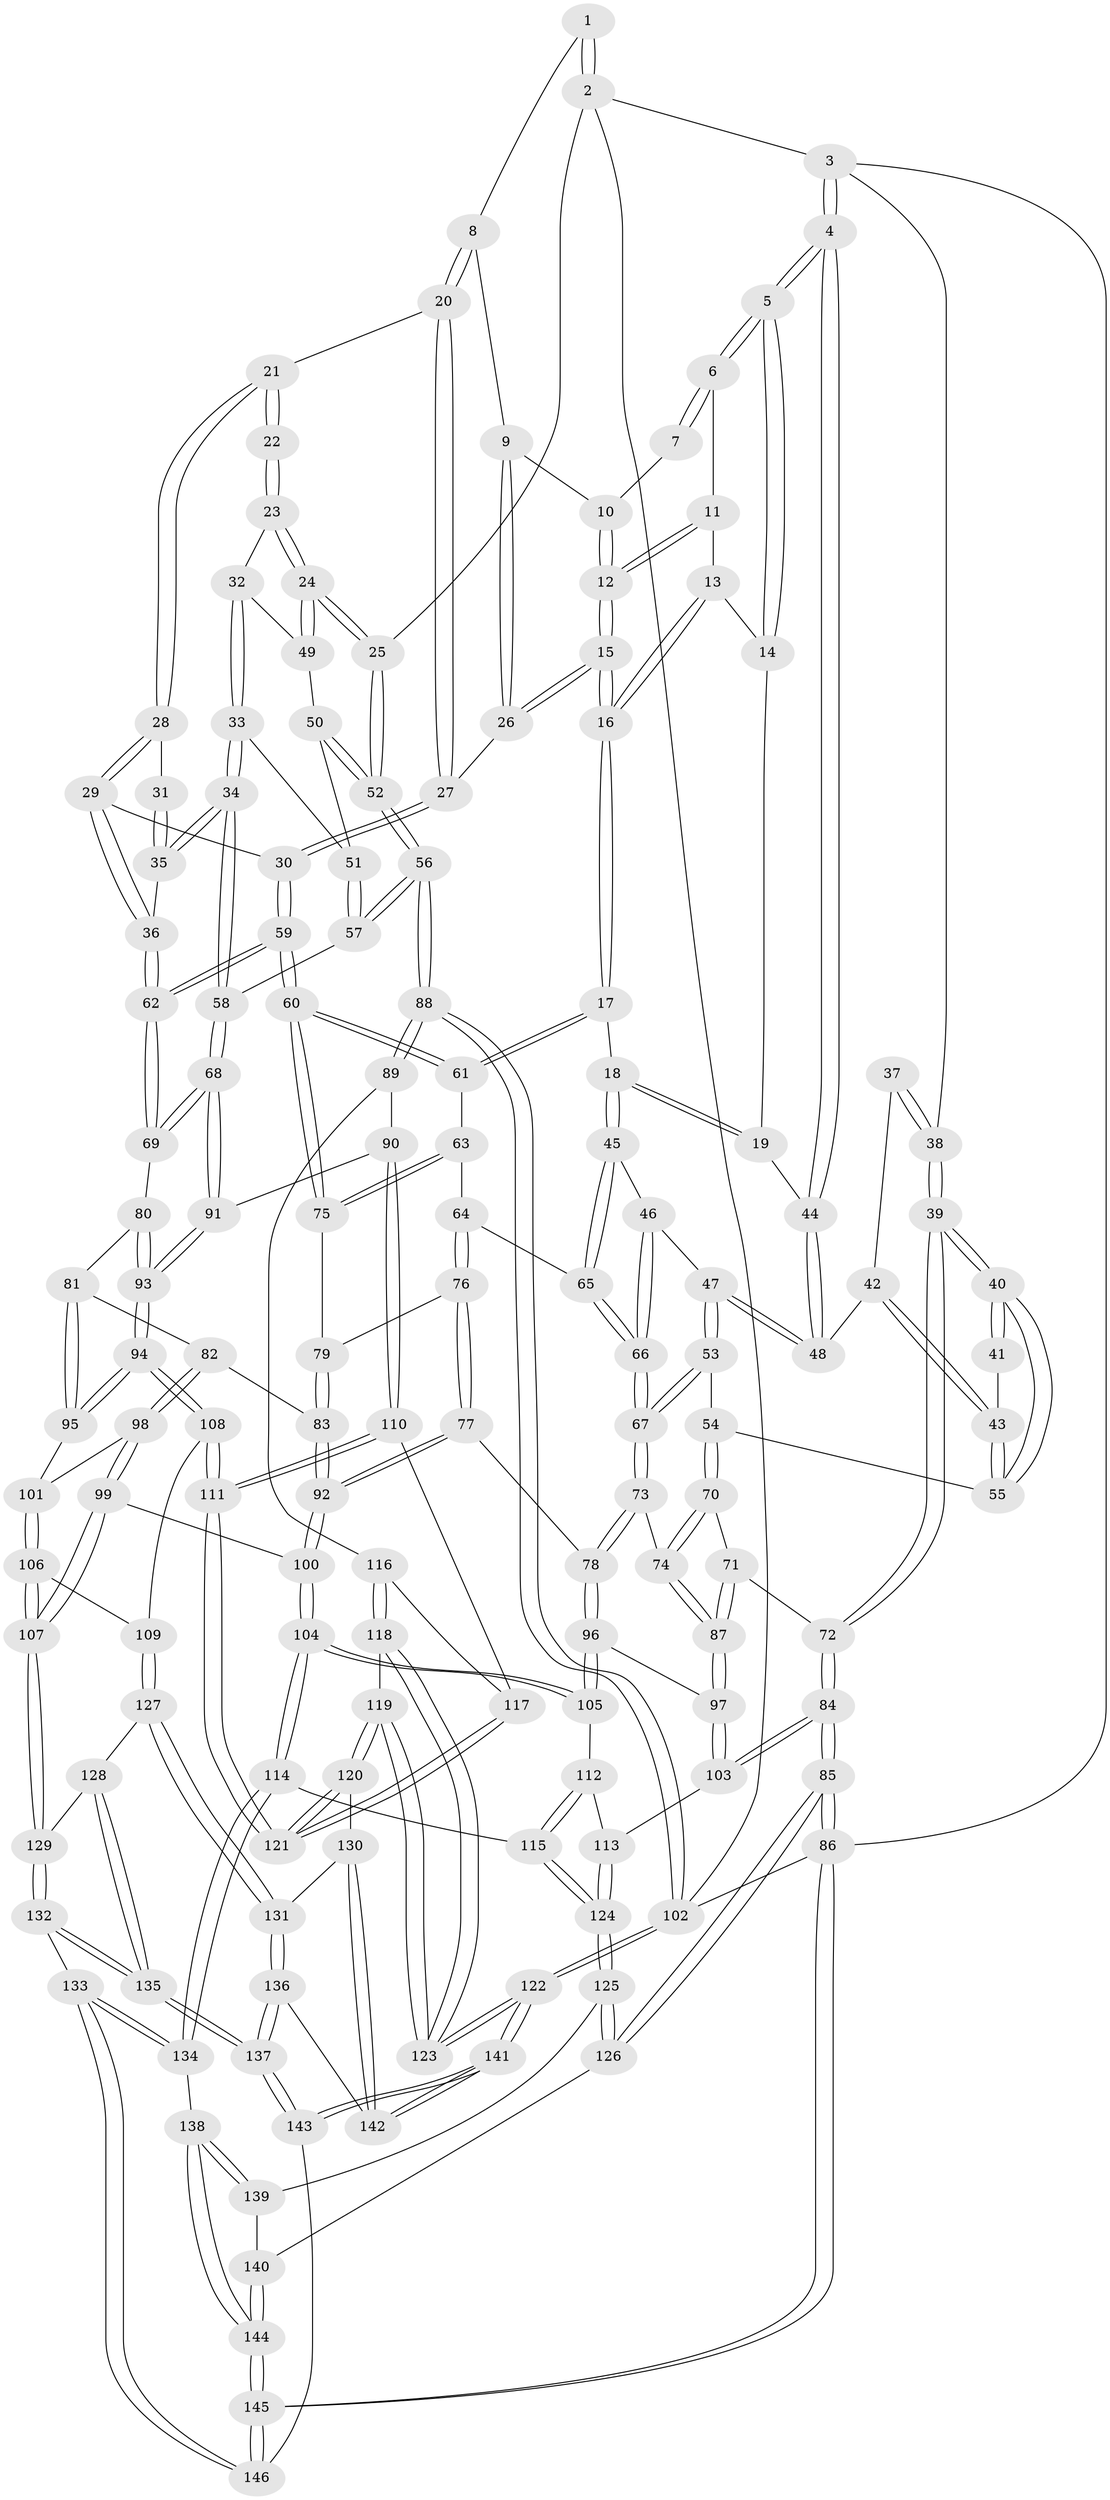 // Generated by graph-tools (version 1.1) at 2025/38/03/09/25 02:38:22]
// undirected, 146 vertices, 362 edges
graph export_dot {
graph [start="1"]
  node [color=gray90,style=filled];
  1 [pos="+0.7258115025450245+0"];
  2 [pos="+1+0"];
  3 [pos="+0+0"];
  4 [pos="+0+0"];
  5 [pos="+0+0"];
  6 [pos="+0.40048233416228596+0"];
  7 [pos="+0.6405146121556361+0"];
  8 [pos="+0.7269086732475758+0.059657523126961695"];
  9 [pos="+0.6196881731227278+0.07965782723914426"];
  10 [pos="+0.605564912536869+0"];
  11 [pos="+0.40428547456322744+0"];
  12 [pos="+0.4856343058838983+0.08376345299529912"];
  13 [pos="+0.3310052961716229+0.04188713222784993"];
  14 [pos="+0.3009799452546054+0.07382305597355135"];
  15 [pos="+0.49590892617597354+0.15479981658603423"];
  16 [pos="+0.488196173558404+0.1601215933367829"];
  17 [pos="+0.45532433995781035+0.19134162686443182"];
  18 [pos="+0.3471505372335138+0.19913298766196227"];
  19 [pos="+0.27434447245715937+0.16576988712940485"];
  20 [pos="+0.7470540892323639+0.08331441745316295"];
  21 [pos="+0.7903921924529637+0.12404291640488964"];
  22 [pos="+0.7959228842355142+0.12621409460008434"];
  23 [pos="+0.8016844726148763+0.12788324401160275"];
  24 [pos="+1+0"];
  25 [pos="+1+0"];
  26 [pos="+0.5354899351028367+0.15812682748879456"];
  27 [pos="+0.5934534170110124+0.19959321676084"];
  28 [pos="+0.6851602147693058+0.19136207362107271"];
  29 [pos="+0.6225633578152584+0.2223136357286593"];
  30 [pos="+0.6166382746018648+0.21975204934139436"];
  31 [pos="+0.7319967856813682+0.22358619450403575"];
  32 [pos="+0.8287911020791393+0.18899446582982893"];
  33 [pos="+0.8298315822168757+0.20555692855875424"];
  34 [pos="+0.7898898072915946+0.36997761531087625"];
  35 [pos="+0.7220953882215394+0.3043757024765096"];
  36 [pos="+0.6446169911288646+0.2481039922929606"];
  37 [pos="+0.11094994322889508+0.17791333276013385"];
  38 [pos="+0+0"];
  39 [pos="+0+0.3167063076526499"];
  40 [pos="+0+0.31609106935195225"];
  41 [pos="+0.10935522591987677+0.23574020905935722"];
  42 [pos="+0.21879797391623002+0.20471571028445518"];
  43 [pos="+0.1475413846475218+0.2775676105377627"];
  44 [pos="+0.26051392987320166+0.16735599295045525"];
  45 [pos="+0.31360233909841856+0.3192625724765393"];
  46 [pos="+0.26274530301629234+0.3168144684977989"];
  47 [pos="+0.24167219923750782+0.31298941360329957"];
  48 [pos="+0.22007710531662414+0.20427487910367287"];
  49 [pos="+0.9569858490556309+0.17829687633905167"];
  50 [pos="+0.9559096319365563+0.24261480508829655"];
  51 [pos="+0.9390048775320585+0.2509838372974263"];
  52 [pos="+1+0.3749901051672292"];
  53 [pos="+0.18080247535909455+0.364245865333806"];
  54 [pos="+0.17465449106084954+0.36425472367324774"];
  55 [pos="+0.1411319667301315+0.2979339843377378"];
  56 [pos="+1+0.42752283957670295"];
  57 [pos="+0.8764058885931815+0.38013267422081104"];
  58 [pos="+0.7951354280274571+0.390147010073429"];
  59 [pos="+0.5431939507986678+0.39122082399033065"];
  60 [pos="+0.5330422041338972+0.3882684381804104"];
  61 [pos="+0.4608964501703612+0.28618386900536585"];
  62 [pos="+0.597947908875566+0.42884305482202456"];
  63 [pos="+0.36589151209127807+0.3790045235628161"];
  64 [pos="+0.3648012375333021+0.3795504040495641"];
  65 [pos="+0.3367349223379753+0.36706185844997785"];
  66 [pos="+0.25973462518216067+0.41478813014835875"];
  67 [pos="+0.25771811582358006+0.4163050186220874"];
  68 [pos="+0.7798312623630895+0.4170084316004077"];
  69 [pos="+0.6139023632483109+0.4443979330750726"];
  70 [pos="+0.12489762809222019+0.4175863001397299"];
  71 [pos="+0+0.4044165453340857"];
  72 [pos="+0+0.3396366073111885"];
  73 [pos="+0.260003124325412+0.5052474072409364"];
  74 [pos="+0.15950411339755147+0.49612631309641947"];
  75 [pos="+0.4933161815945879+0.41140839105886573"];
  76 [pos="+0.37920749253129+0.47932899870950874"];
  77 [pos="+0.35972407419907526+0.5440529914400786"];
  78 [pos="+0.30672373861935087+0.5509525896104586"];
  79 [pos="+0.4774410063595242+0.43047396797688625"];
  80 [pos="+0.6096633112533089+0.4556042944524812"];
  81 [pos="+0.5686289066911873+0.5098406201686233"];
  82 [pos="+0.5339286449318073+0.5361382146540115"];
  83 [pos="+0.4791119395807103+0.5326969140550016"];
  84 [pos="+0+0.7000161636223069"];
  85 [pos="+0+0.7748691521092601"];
  86 [pos="+0+1"];
  87 [pos="+0.10659342317160062+0.5692919149649757"];
  88 [pos="+1+0.5562945693181693"];
  89 [pos="+0.9471050131851962+0.6221598080157278"];
  90 [pos="+0.8567840922639457+0.5814939162348274"];
  91 [pos="+0.7837013826677959+0.43422706926178384"];
  92 [pos="+0.3862631887004048+0.5603612215140021"];
  93 [pos="+0.6756071560773702+0.6235567132883784"];
  94 [pos="+0.674676813564824+0.6326121669515842"];
  95 [pos="+0.6232827535845078+0.6247380998384724"];
  96 [pos="+0.25447271310839487+0.63152334198413"];
  97 [pos="+0.1028789133157892+0.5917940755690272"];
  98 [pos="+0.538204949583305+0.6198407693545467"];
  99 [pos="+0.4561884416978367+0.7051333765755102"];
  100 [pos="+0.45599477711901326+0.7050736075417422"];
  101 [pos="+0.6011483073734806+0.6298506296940454"];
  102 [pos="+1+1"];
  103 [pos="+0.0680718372363564+0.6290052672453165"];
  104 [pos="+0.3316506336645263+0.7652929102983308"];
  105 [pos="+0.2544174774073586+0.6458220295844636"];
  106 [pos="+0.5654254604427953+0.7277704610860682"];
  107 [pos="+0.4859072712958813+0.7336947595743131"];
  108 [pos="+0.7124049808639307+0.6866437090293585"];
  109 [pos="+0.6140709012206765+0.7384868571920563"];
  110 [pos="+0.7223986482504754+0.690145147034497"];
  111 [pos="+0.7218021023144235+0.6905529141595741"];
  112 [pos="+0.2326096941784073+0.6658876687001198"];
  113 [pos="+0.14398919054198484+0.7277369021281664"];
  114 [pos="+0.3144477187185389+0.8035029083513169"];
  115 [pos="+0.21260857599761113+0.8025773737743485"];
  116 [pos="+0.9264803059299509+0.6844861570615192"];
  117 [pos="+0.8599158209889128+0.7062568259123271"];
  118 [pos="+0.922518667664416+0.721238949175526"];
  119 [pos="+0.7827726862038733+0.8334125308192533"];
  120 [pos="+0.7710665913575938+0.8284179134762989"];
  121 [pos="+0.7580960450625567+0.7802048906517991"];
  122 [pos="+1+1"];
  123 [pos="+1+1"];
  124 [pos="+0.14304637269640672+0.8110352853215613"];
  125 [pos="+0.13524237158035018+0.819697398535699"];
  126 [pos="+0.013931892983395953+0.8347883185036328"];
  127 [pos="+0.6225854544457743+0.837930179085223"];
  128 [pos="+0.5286480735760506+0.8307183344096168"];
  129 [pos="+0.4996468902251783+0.8044374148485328"];
  130 [pos="+0.7453407454842038+0.8430291808621857"];
  131 [pos="+0.6639120329369871+0.8746486706385012"];
  132 [pos="+0.3963972562040107+0.9178040802331723"];
  133 [pos="+0.36589253026115537+0.9243070263207259"];
  134 [pos="+0.34078177386103675+0.9006938329629177"];
  135 [pos="+0.5361566287716106+0.9586238196839527"];
  136 [pos="+0.6525545905541656+0.9000201144643853"];
  137 [pos="+0.5892467943984917+1"];
  138 [pos="+0.1862094120295459+0.9466399541554655"];
  139 [pos="+0.13985480321784427+0.8318426673329692"];
  140 [pos="+0.0784976699577433+0.970714644996775"];
  141 [pos="+0.8263052485679467+1"];
  142 [pos="+0.7357224906967765+0.9700014736396612"];
  143 [pos="+0.6217979135181433+1"];
  144 [pos="+0.1304113205386506+1"];
  145 [pos="+0.09533201073550761+1"];
  146 [pos="+0.34619121057422003+1"];
  1 -- 2;
  1 -- 2;
  1 -- 8;
  2 -- 3;
  2 -- 25;
  2 -- 102;
  3 -- 4;
  3 -- 4;
  3 -- 38;
  3 -- 86;
  4 -- 5;
  4 -- 5;
  4 -- 44;
  4 -- 44;
  5 -- 6;
  5 -- 6;
  5 -- 14;
  5 -- 14;
  6 -- 7;
  6 -- 7;
  6 -- 11;
  7 -- 10;
  8 -- 9;
  8 -- 20;
  8 -- 20;
  9 -- 10;
  9 -- 26;
  9 -- 26;
  10 -- 12;
  10 -- 12;
  11 -- 12;
  11 -- 12;
  11 -- 13;
  12 -- 15;
  12 -- 15;
  13 -- 14;
  13 -- 16;
  13 -- 16;
  14 -- 19;
  15 -- 16;
  15 -- 16;
  15 -- 26;
  15 -- 26;
  16 -- 17;
  16 -- 17;
  17 -- 18;
  17 -- 61;
  17 -- 61;
  18 -- 19;
  18 -- 19;
  18 -- 45;
  18 -- 45;
  19 -- 44;
  20 -- 21;
  20 -- 27;
  20 -- 27;
  21 -- 22;
  21 -- 22;
  21 -- 28;
  21 -- 28;
  22 -- 23;
  22 -- 23;
  23 -- 24;
  23 -- 24;
  23 -- 32;
  24 -- 25;
  24 -- 25;
  24 -- 49;
  24 -- 49;
  25 -- 52;
  25 -- 52;
  26 -- 27;
  27 -- 30;
  27 -- 30;
  28 -- 29;
  28 -- 29;
  28 -- 31;
  29 -- 30;
  29 -- 36;
  29 -- 36;
  30 -- 59;
  30 -- 59;
  31 -- 35;
  31 -- 35;
  32 -- 33;
  32 -- 33;
  32 -- 49;
  33 -- 34;
  33 -- 34;
  33 -- 51;
  34 -- 35;
  34 -- 35;
  34 -- 58;
  34 -- 58;
  35 -- 36;
  36 -- 62;
  36 -- 62;
  37 -- 38;
  37 -- 38;
  37 -- 42;
  38 -- 39;
  38 -- 39;
  39 -- 40;
  39 -- 40;
  39 -- 72;
  39 -- 72;
  40 -- 41;
  40 -- 41;
  40 -- 55;
  40 -- 55;
  41 -- 43;
  42 -- 43;
  42 -- 43;
  42 -- 48;
  43 -- 55;
  43 -- 55;
  44 -- 48;
  44 -- 48;
  45 -- 46;
  45 -- 65;
  45 -- 65;
  46 -- 47;
  46 -- 66;
  46 -- 66;
  47 -- 48;
  47 -- 48;
  47 -- 53;
  47 -- 53;
  49 -- 50;
  50 -- 51;
  50 -- 52;
  50 -- 52;
  51 -- 57;
  51 -- 57;
  52 -- 56;
  52 -- 56;
  53 -- 54;
  53 -- 67;
  53 -- 67;
  54 -- 55;
  54 -- 70;
  54 -- 70;
  56 -- 57;
  56 -- 57;
  56 -- 88;
  56 -- 88;
  57 -- 58;
  58 -- 68;
  58 -- 68;
  59 -- 60;
  59 -- 60;
  59 -- 62;
  59 -- 62;
  60 -- 61;
  60 -- 61;
  60 -- 75;
  60 -- 75;
  61 -- 63;
  62 -- 69;
  62 -- 69;
  63 -- 64;
  63 -- 75;
  63 -- 75;
  64 -- 65;
  64 -- 76;
  64 -- 76;
  65 -- 66;
  65 -- 66;
  66 -- 67;
  66 -- 67;
  67 -- 73;
  67 -- 73;
  68 -- 69;
  68 -- 69;
  68 -- 91;
  68 -- 91;
  69 -- 80;
  70 -- 71;
  70 -- 74;
  70 -- 74;
  71 -- 72;
  71 -- 87;
  71 -- 87;
  72 -- 84;
  72 -- 84;
  73 -- 74;
  73 -- 78;
  73 -- 78;
  74 -- 87;
  74 -- 87;
  75 -- 79;
  76 -- 77;
  76 -- 77;
  76 -- 79;
  77 -- 78;
  77 -- 92;
  77 -- 92;
  78 -- 96;
  78 -- 96;
  79 -- 83;
  79 -- 83;
  80 -- 81;
  80 -- 93;
  80 -- 93;
  81 -- 82;
  81 -- 95;
  81 -- 95;
  82 -- 83;
  82 -- 98;
  82 -- 98;
  83 -- 92;
  83 -- 92;
  84 -- 85;
  84 -- 85;
  84 -- 103;
  84 -- 103;
  85 -- 86;
  85 -- 86;
  85 -- 126;
  85 -- 126;
  86 -- 145;
  86 -- 145;
  86 -- 102;
  87 -- 97;
  87 -- 97;
  88 -- 89;
  88 -- 89;
  88 -- 102;
  88 -- 102;
  89 -- 90;
  89 -- 116;
  90 -- 91;
  90 -- 110;
  90 -- 110;
  91 -- 93;
  91 -- 93;
  92 -- 100;
  92 -- 100;
  93 -- 94;
  93 -- 94;
  94 -- 95;
  94 -- 95;
  94 -- 108;
  94 -- 108;
  95 -- 101;
  96 -- 97;
  96 -- 105;
  96 -- 105;
  97 -- 103;
  97 -- 103;
  98 -- 99;
  98 -- 99;
  98 -- 101;
  99 -- 100;
  99 -- 107;
  99 -- 107;
  100 -- 104;
  100 -- 104;
  101 -- 106;
  101 -- 106;
  102 -- 122;
  102 -- 122;
  103 -- 113;
  104 -- 105;
  104 -- 105;
  104 -- 114;
  104 -- 114;
  105 -- 112;
  106 -- 107;
  106 -- 107;
  106 -- 109;
  107 -- 129;
  107 -- 129;
  108 -- 109;
  108 -- 111;
  108 -- 111;
  109 -- 127;
  109 -- 127;
  110 -- 111;
  110 -- 111;
  110 -- 117;
  111 -- 121;
  111 -- 121;
  112 -- 113;
  112 -- 115;
  112 -- 115;
  113 -- 124;
  113 -- 124;
  114 -- 115;
  114 -- 134;
  114 -- 134;
  115 -- 124;
  115 -- 124;
  116 -- 117;
  116 -- 118;
  116 -- 118;
  117 -- 121;
  117 -- 121;
  118 -- 119;
  118 -- 123;
  118 -- 123;
  119 -- 120;
  119 -- 120;
  119 -- 123;
  119 -- 123;
  120 -- 121;
  120 -- 121;
  120 -- 130;
  122 -- 123;
  122 -- 123;
  122 -- 141;
  122 -- 141;
  124 -- 125;
  124 -- 125;
  125 -- 126;
  125 -- 126;
  125 -- 139;
  126 -- 140;
  127 -- 128;
  127 -- 131;
  127 -- 131;
  128 -- 129;
  128 -- 135;
  128 -- 135;
  129 -- 132;
  129 -- 132;
  130 -- 131;
  130 -- 142;
  130 -- 142;
  131 -- 136;
  131 -- 136;
  132 -- 133;
  132 -- 135;
  132 -- 135;
  133 -- 134;
  133 -- 134;
  133 -- 146;
  133 -- 146;
  134 -- 138;
  135 -- 137;
  135 -- 137;
  136 -- 137;
  136 -- 137;
  136 -- 142;
  137 -- 143;
  137 -- 143;
  138 -- 139;
  138 -- 139;
  138 -- 144;
  138 -- 144;
  139 -- 140;
  140 -- 144;
  140 -- 144;
  141 -- 142;
  141 -- 142;
  141 -- 143;
  141 -- 143;
  143 -- 146;
  144 -- 145;
  144 -- 145;
  145 -- 146;
  145 -- 146;
}

